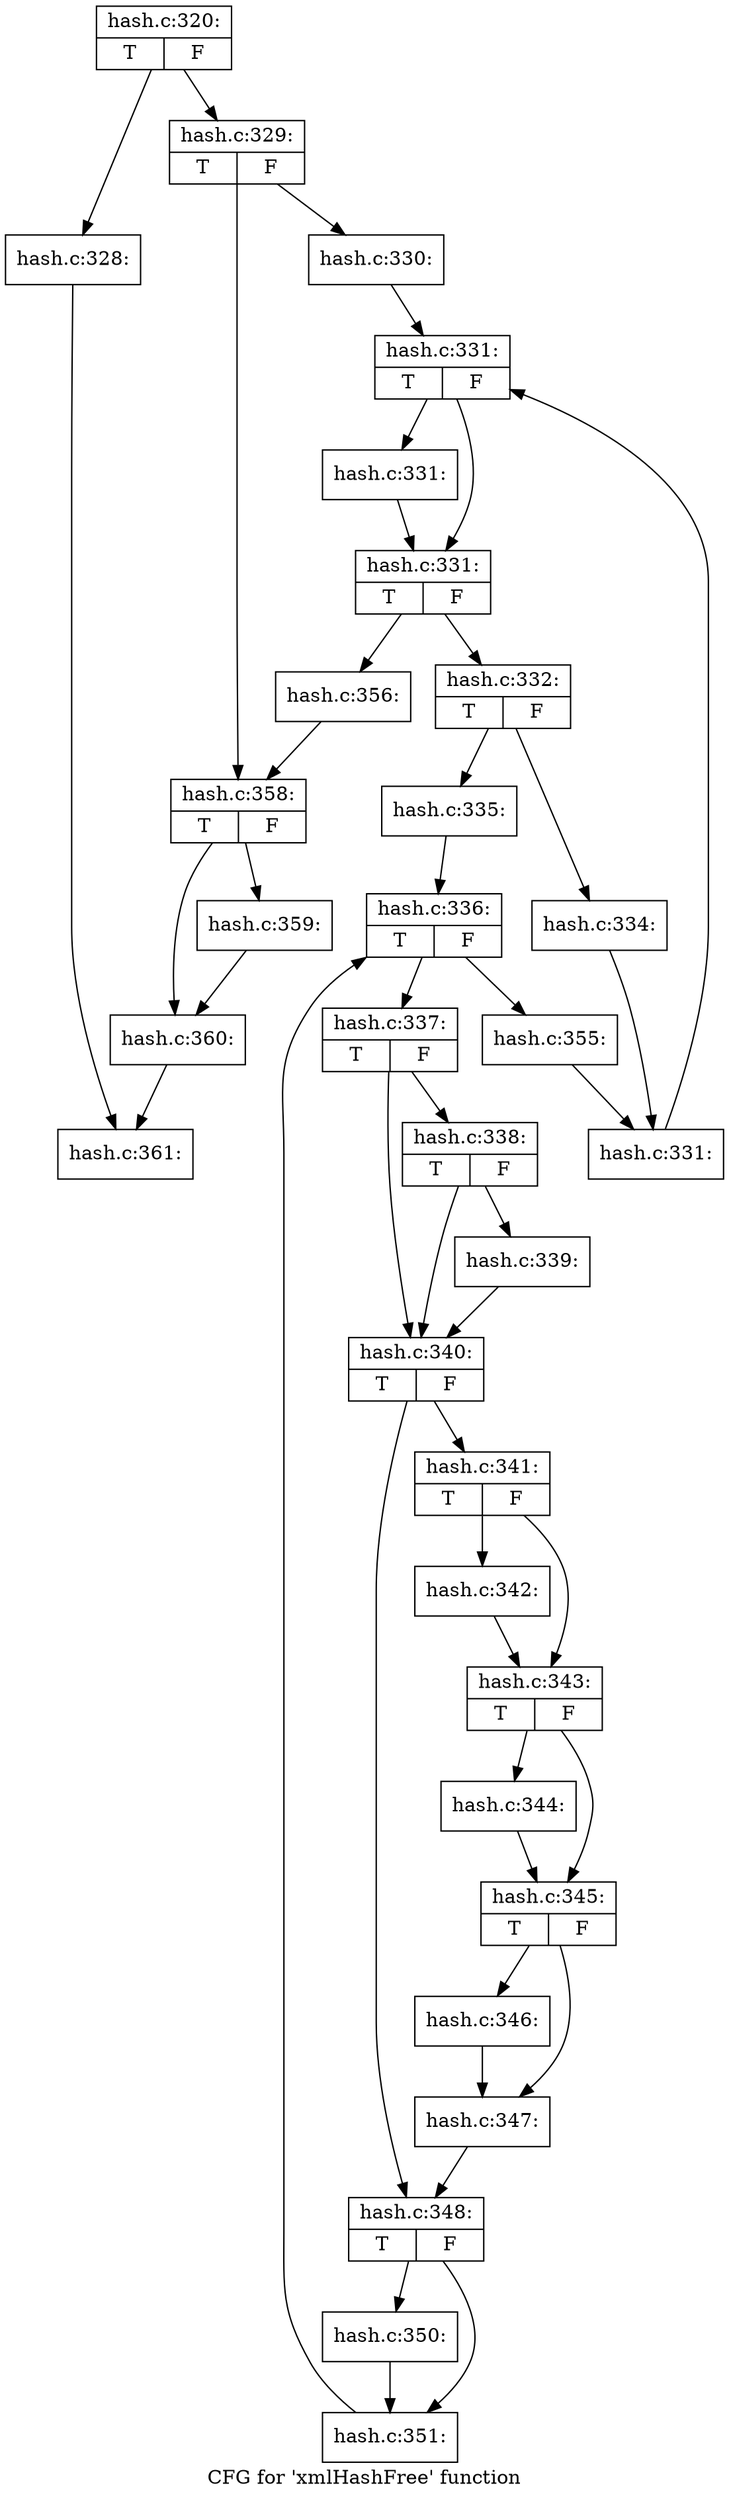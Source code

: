 digraph "CFG for 'xmlHashFree' function" {
	label="CFG for 'xmlHashFree' function";

	Node0x3d0dea0 [shape=record,label="{hash.c:320:|{<s0>T|<s1>F}}"];
	Node0x3d0dea0 -> Node0x3d0f8a0;
	Node0x3d0dea0 -> Node0x3d0f8f0;
	Node0x3d0f8a0 [shape=record,label="{hash.c:328:}"];
	Node0x3d0f8a0 -> Node0x3d02a30;
	Node0x3d0f8f0 [shape=record,label="{hash.c:329:|{<s0>T|<s1>F}}"];
	Node0x3d0f8f0 -> Node0x3d0fca0;
	Node0x3d0f8f0 -> Node0x3d0fcf0;
	Node0x3d0fca0 [shape=record,label="{hash.c:330:}"];
	Node0x3d0fca0 -> Node0x3d10570;
	Node0x3d10570 [shape=record,label="{hash.c:331:|{<s0>T|<s1>F}}"];
	Node0x3d10570 -> Node0x3d10920;
	Node0x3d10570 -> Node0x3d108d0;
	Node0x3d10920 [shape=record,label="{hash.c:331:}"];
	Node0x3d10920 -> Node0x3d108d0;
	Node0x3d108d0 [shape=record,label="{hash.c:331:|{<s0>T|<s1>F}}"];
	Node0x3d108d0 -> Node0x3d10850;
	Node0x3d108d0 -> Node0x3d10350;
	Node0x3d10850 [shape=record,label="{hash.c:332:|{<s0>T|<s1>F}}"];
	Node0x3d10850 -> Node0x3d114d0;
	Node0x3d10850 -> Node0x3d11520;
	Node0x3d114d0 [shape=record,label="{hash.c:334:}"];
	Node0x3d114d0 -> Node0x3d107c0;
	Node0x3d11520 [shape=record,label="{hash.c:335:}"];
	Node0x3d11520 -> Node0x3d11ae0;
	Node0x3d11ae0 [shape=record,label="{hash.c:336:|{<s0>T|<s1>F}}"];
	Node0x3d11ae0 -> Node0x3d11de0;
	Node0x3d11ae0 -> Node0x3d11d00;
	Node0x3d11de0 [shape=record,label="{hash.c:337:|{<s0>T|<s1>F}}"];
	Node0x3d11de0 -> Node0x3d12290;
	Node0x3d11de0 -> Node0x3d12240;
	Node0x3d12290 [shape=record,label="{hash.c:338:|{<s0>T|<s1>F}}"];
	Node0x3d12290 -> Node0x3d121f0;
	Node0x3d12290 -> Node0x3d12240;
	Node0x3d121f0 [shape=record,label="{hash.c:339:}"];
	Node0x3d121f0 -> Node0x3d12240;
	Node0x3d12240 [shape=record,label="{hash.c:340:|{<s0>T|<s1>F}}"];
	Node0x3d12240 -> Node0x3d12e80;
	Node0x3d12240 -> Node0x3d12ed0;
	Node0x3d12e80 [shape=record,label="{hash.c:341:|{<s0>T|<s1>F}}"];
	Node0x3d12e80 -> Node0x3cff860;
	Node0x3d12e80 -> Node0x3d061e0;
	Node0x3cff860 [shape=record,label="{hash.c:342:}"];
	Node0x3cff860 -> Node0x3d061e0;
	Node0x3d061e0 [shape=record,label="{hash.c:343:|{<s0>T|<s1>F}}"];
	Node0x3d061e0 -> Node0x3d14370;
	Node0x3d061e0 -> Node0x3d143c0;
	Node0x3d14370 [shape=record,label="{hash.c:344:}"];
	Node0x3d14370 -> Node0x3d143c0;
	Node0x3d143c0 [shape=record,label="{hash.c:345:|{<s0>T|<s1>F}}"];
	Node0x3d143c0 -> Node0x3d14af0;
	Node0x3d143c0 -> Node0x3d14b40;
	Node0x3d14af0 [shape=record,label="{hash.c:346:}"];
	Node0x3d14af0 -> Node0x3d14b40;
	Node0x3d14b40 [shape=record,label="{hash.c:347:}"];
	Node0x3d14b40 -> Node0x3d12ed0;
	Node0x3d12ed0 [shape=record,label="{hash.c:348:|{<s0>T|<s1>F}}"];
	Node0x3d12ed0 -> Node0x3d155f0;
	Node0x3d12ed0 -> Node0x3d155a0;
	Node0x3d155a0 [shape=record,label="{hash.c:350:}"];
	Node0x3d155a0 -> Node0x3d155f0;
	Node0x3d155f0 [shape=record,label="{hash.c:351:}"];
	Node0x3d155f0 -> Node0x3d11ae0;
	Node0x3d11d00 [shape=record,label="{hash.c:355:}"];
	Node0x3d11d00 -> Node0x3d107c0;
	Node0x3d107c0 [shape=record,label="{hash.c:331:}"];
	Node0x3d107c0 -> Node0x3d10570;
	Node0x3d10350 [shape=record,label="{hash.c:356:}"];
	Node0x3d10350 -> Node0x3d0fcf0;
	Node0x3d0fcf0 [shape=record,label="{hash.c:358:|{<s0>T|<s1>F}}"];
	Node0x3d0fcf0 -> Node0x3d17780;
	Node0x3d0fcf0 -> Node0x3d177d0;
	Node0x3d17780 [shape=record,label="{hash.c:359:}"];
	Node0x3d17780 -> Node0x3d177d0;
	Node0x3d177d0 [shape=record,label="{hash.c:360:}"];
	Node0x3d177d0 -> Node0x3d02a30;
	Node0x3d02a30 [shape=record,label="{hash.c:361:}"];
}
